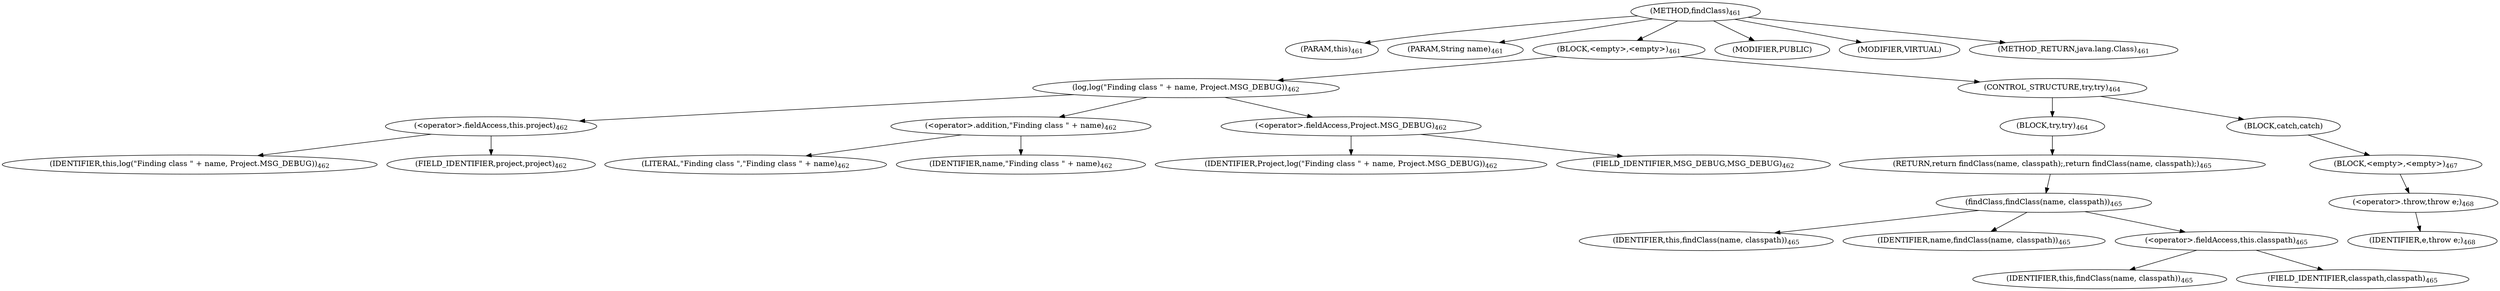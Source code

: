 digraph "findClass" {  
"797" [label = <(METHOD,findClass)<SUB>461</SUB>> ]
"38" [label = <(PARAM,this)<SUB>461</SUB>> ]
"798" [label = <(PARAM,String name)<SUB>461</SUB>> ]
"799" [label = <(BLOCK,&lt;empty&gt;,&lt;empty&gt;)<SUB>461</SUB>> ]
"800" [label = <(log,log(&quot;Finding class &quot; + name, Project.MSG_DEBUG))<SUB>462</SUB>> ]
"801" [label = <(&lt;operator&gt;.fieldAccess,this.project)<SUB>462</SUB>> ]
"802" [label = <(IDENTIFIER,this,log(&quot;Finding class &quot; + name, Project.MSG_DEBUG))<SUB>462</SUB>> ]
"803" [label = <(FIELD_IDENTIFIER,project,project)<SUB>462</SUB>> ]
"804" [label = <(&lt;operator&gt;.addition,&quot;Finding class &quot; + name)<SUB>462</SUB>> ]
"805" [label = <(LITERAL,&quot;Finding class &quot;,&quot;Finding class &quot; + name)<SUB>462</SUB>> ]
"806" [label = <(IDENTIFIER,name,&quot;Finding class &quot; + name)<SUB>462</SUB>> ]
"807" [label = <(&lt;operator&gt;.fieldAccess,Project.MSG_DEBUG)<SUB>462</SUB>> ]
"808" [label = <(IDENTIFIER,Project,log(&quot;Finding class &quot; + name, Project.MSG_DEBUG))<SUB>462</SUB>> ]
"809" [label = <(FIELD_IDENTIFIER,MSG_DEBUG,MSG_DEBUG)<SUB>462</SUB>> ]
"810" [label = <(CONTROL_STRUCTURE,try,try)<SUB>464</SUB>> ]
"811" [label = <(BLOCK,try,try)<SUB>464</SUB>> ]
"812" [label = <(RETURN,return findClass(name, classpath);,return findClass(name, classpath);)<SUB>465</SUB>> ]
"813" [label = <(findClass,findClass(name, classpath))<SUB>465</SUB>> ]
"37" [label = <(IDENTIFIER,this,findClass(name, classpath))<SUB>465</SUB>> ]
"814" [label = <(IDENTIFIER,name,findClass(name, classpath))<SUB>465</SUB>> ]
"815" [label = <(&lt;operator&gt;.fieldAccess,this.classpath)<SUB>465</SUB>> ]
"816" [label = <(IDENTIFIER,this,findClass(name, classpath))<SUB>465</SUB>> ]
"817" [label = <(FIELD_IDENTIFIER,classpath,classpath)<SUB>465</SUB>> ]
"818" [label = <(BLOCK,catch,catch)> ]
"819" [label = <(BLOCK,&lt;empty&gt;,&lt;empty&gt;)<SUB>467</SUB>> ]
"820" [label = <(&lt;operator&gt;.throw,throw e;)<SUB>468</SUB>> ]
"821" [label = <(IDENTIFIER,e,throw e;)<SUB>468</SUB>> ]
"822" [label = <(MODIFIER,PUBLIC)> ]
"823" [label = <(MODIFIER,VIRTUAL)> ]
"824" [label = <(METHOD_RETURN,java.lang.Class)<SUB>461</SUB>> ]
  "797" -> "38" 
  "797" -> "798" 
  "797" -> "799" 
  "797" -> "822" 
  "797" -> "823" 
  "797" -> "824" 
  "799" -> "800" 
  "799" -> "810" 
  "800" -> "801" 
  "800" -> "804" 
  "800" -> "807" 
  "801" -> "802" 
  "801" -> "803" 
  "804" -> "805" 
  "804" -> "806" 
  "807" -> "808" 
  "807" -> "809" 
  "810" -> "811" 
  "810" -> "818" 
  "811" -> "812" 
  "812" -> "813" 
  "813" -> "37" 
  "813" -> "814" 
  "813" -> "815" 
  "815" -> "816" 
  "815" -> "817" 
  "818" -> "819" 
  "819" -> "820" 
  "820" -> "821" 
}
